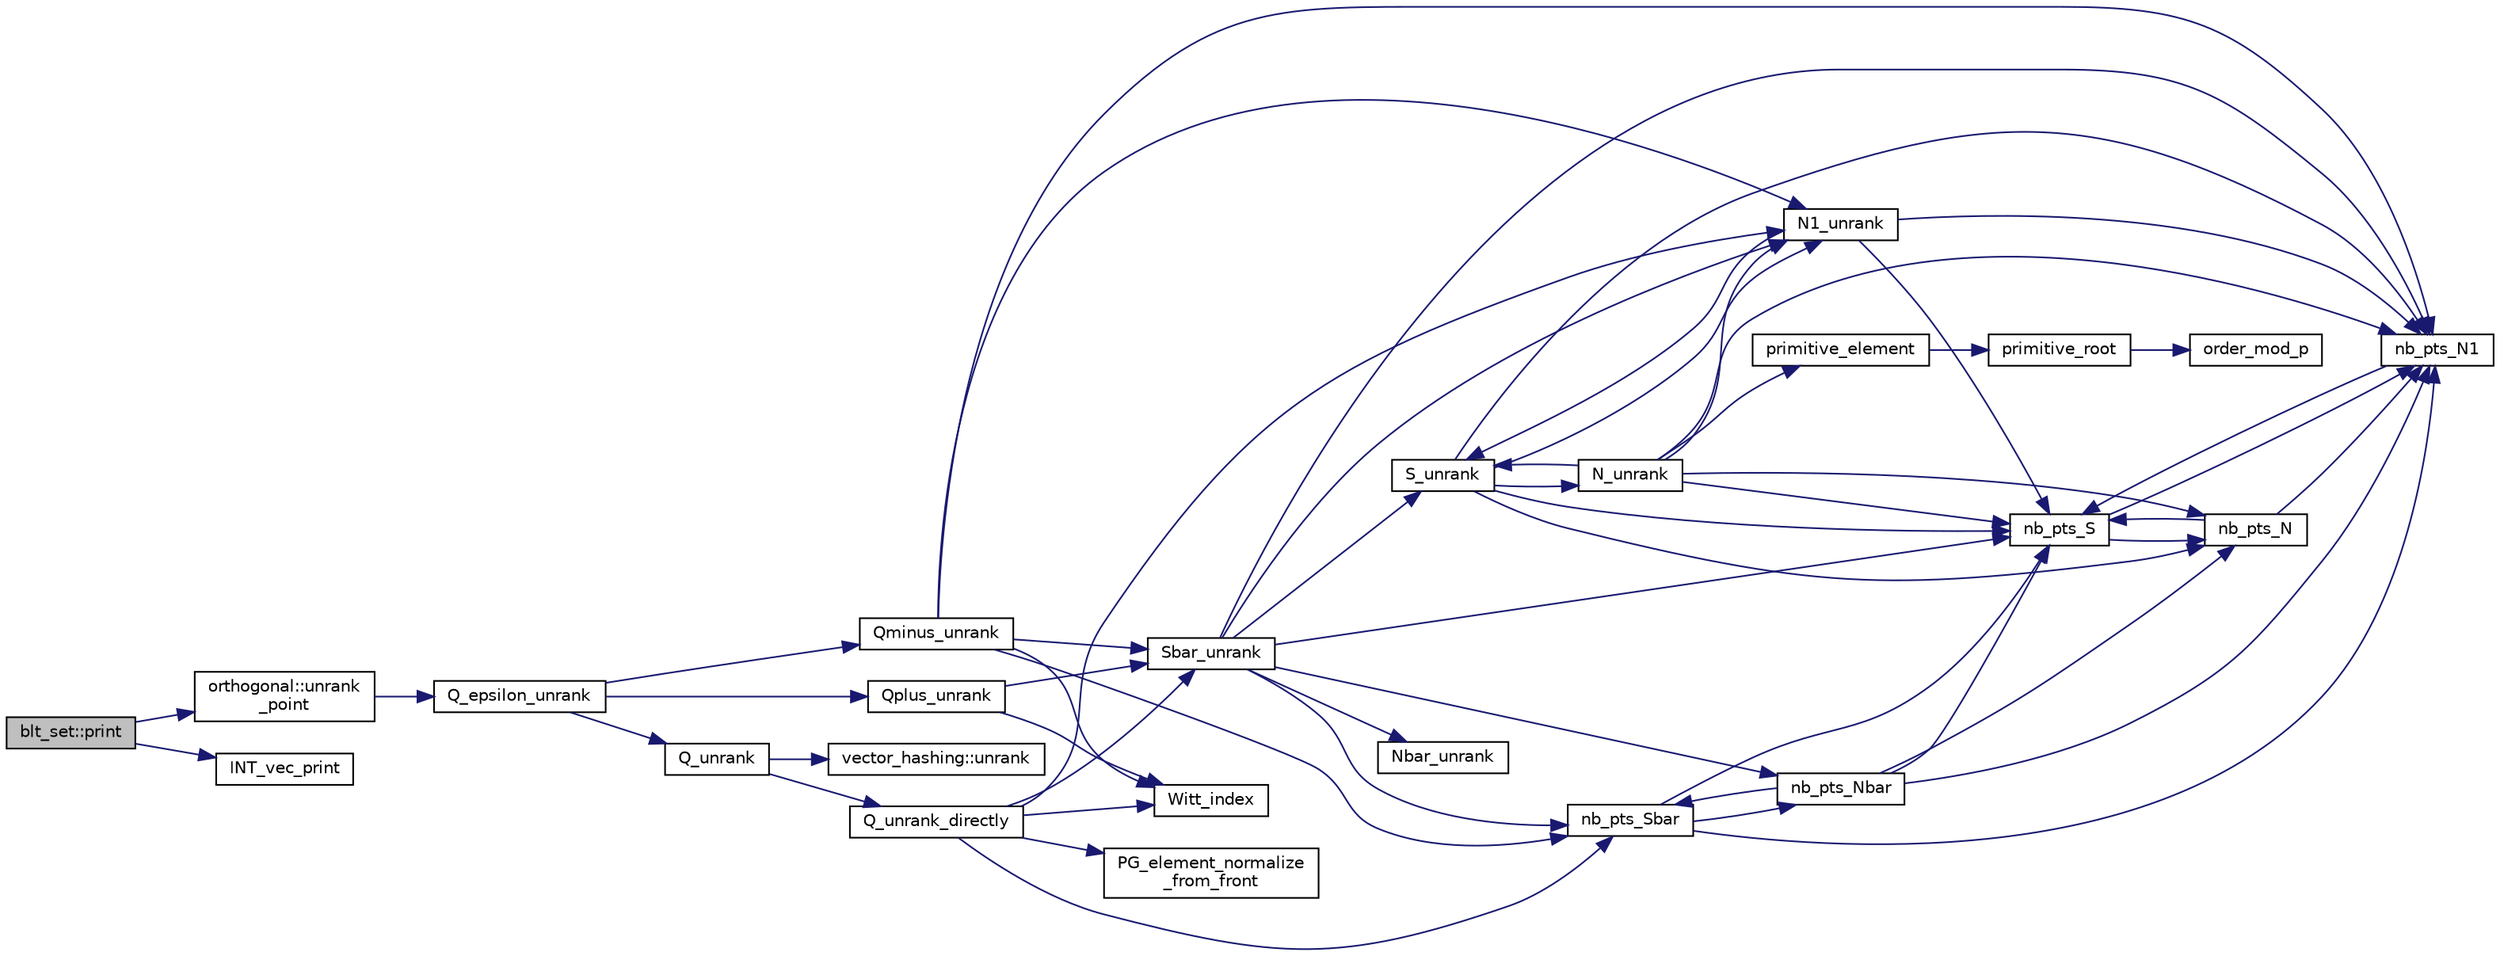 digraph "blt_set::print"
{
  edge [fontname="Helvetica",fontsize="10",labelfontname="Helvetica",labelfontsize="10"];
  node [fontname="Helvetica",fontsize="10",shape=record];
  rankdir="LR";
  Node2179 [label="blt_set::print",height=0.2,width=0.4,color="black", fillcolor="grey75", style="filled", fontcolor="black"];
  Node2179 -> Node2180 [color="midnightblue",fontsize="10",style="solid",fontname="Helvetica"];
  Node2180 [label="orthogonal::unrank\l_point",height=0.2,width=0.4,color="black", fillcolor="white", style="filled",URL="$d7/daa/classorthogonal.html#ab655117100f7c66c19817b84ac5ac0a0"];
  Node2180 -> Node2181 [color="midnightblue",fontsize="10",style="solid",fontname="Helvetica"];
  Node2181 [label="Q_epsilon_unrank",height=0.2,width=0.4,color="black", fillcolor="white", style="filled",URL="$d4/d67/geometry_8h.html#af162c4d30d4a6528299e37551c353e7b"];
  Node2181 -> Node2182 [color="midnightblue",fontsize="10",style="solid",fontname="Helvetica"];
  Node2182 [label="Q_unrank",height=0.2,width=0.4,color="black", fillcolor="white", style="filled",URL="$db/da0/lib_2foundations_2geometry_2orthogonal__points_8_c.html#a6d02923d5b54ef796934e753e6f5b65b"];
  Node2182 -> Node2183 [color="midnightblue",fontsize="10",style="solid",fontname="Helvetica"];
  Node2183 [label="vector_hashing::unrank",height=0.2,width=0.4,color="black", fillcolor="white", style="filled",URL="$d8/daa/classvector__hashing.html#abbebd3a96a6d27a34b9b49af99e2ed3d"];
  Node2182 -> Node2184 [color="midnightblue",fontsize="10",style="solid",fontname="Helvetica"];
  Node2184 [label="Q_unrank_directly",height=0.2,width=0.4,color="black", fillcolor="white", style="filled",URL="$db/da0/lib_2foundations_2geometry_2orthogonal__points_8_c.html#a105e7e72249e78fcf0785c69099d90ce"];
  Node2184 -> Node2185 [color="midnightblue",fontsize="10",style="solid",fontname="Helvetica"];
  Node2185 [label="Witt_index",height=0.2,width=0.4,color="black", fillcolor="white", style="filled",URL="$db/da0/lib_2foundations_2geometry_2orthogonal__points_8_c.html#ab3483ecb9859a6758f82b5327da50534"];
  Node2184 -> Node2186 [color="midnightblue",fontsize="10",style="solid",fontname="Helvetica"];
  Node2186 [label="nb_pts_Sbar",height=0.2,width=0.4,color="black", fillcolor="white", style="filled",URL="$db/da0/lib_2foundations_2geometry_2orthogonal__points_8_c.html#a986dda26505c9934c771578b084f67cc"];
  Node2186 -> Node2187 [color="midnightblue",fontsize="10",style="solid",fontname="Helvetica"];
  Node2187 [label="nb_pts_S",height=0.2,width=0.4,color="black", fillcolor="white", style="filled",URL="$db/da0/lib_2foundations_2geometry_2orthogonal__points_8_c.html#a9bc3dec6e722644d182738102c3e04f3"];
  Node2187 -> Node2188 [color="midnightblue",fontsize="10",style="solid",fontname="Helvetica"];
  Node2188 [label="nb_pts_N",height=0.2,width=0.4,color="black", fillcolor="white", style="filled",URL="$db/da0/lib_2foundations_2geometry_2orthogonal__points_8_c.html#a93e16898c27b1d1c0a6405a7b0615ba6"];
  Node2188 -> Node2187 [color="midnightblue",fontsize="10",style="solid",fontname="Helvetica"];
  Node2188 -> Node2189 [color="midnightblue",fontsize="10",style="solid",fontname="Helvetica"];
  Node2189 [label="nb_pts_N1",height=0.2,width=0.4,color="black", fillcolor="white", style="filled",URL="$db/da0/lib_2foundations_2geometry_2orthogonal__points_8_c.html#ae0f2e1c76523db67b4ec9629ccc35bc6"];
  Node2189 -> Node2187 [color="midnightblue",fontsize="10",style="solid",fontname="Helvetica"];
  Node2187 -> Node2189 [color="midnightblue",fontsize="10",style="solid",fontname="Helvetica"];
  Node2186 -> Node2190 [color="midnightblue",fontsize="10",style="solid",fontname="Helvetica"];
  Node2190 [label="nb_pts_Nbar",height=0.2,width=0.4,color="black", fillcolor="white", style="filled",URL="$db/da0/lib_2foundations_2geometry_2orthogonal__points_8_c.html#a51b4684a176c6841fd3cd6c34c684c2c"];
  Node2190 -> Node2186 [color="midnightblue",fontsize="10",style="solid",fontname="Helvetica"];
  Node2190 -> Node2188 [color="midnightblue",fontsize="10",style="solid",fontname="Helvetica"];
  Node2190 -> Node2187 [color="midnightblue",fontsize="10",style="solid",fontname="Helvetica"];
  Node2190 -> Node2189 [color="midnightblue",fontsize="10",style="solid",fontname="Helvetica"];
  Node2186 -> Node2189 [color="midnightblue",fontsize="10",style="solid",fontname="Helvetica"];
  Node2184 -> Node2191 [color="midnightblue",fontsize="10",style="solid",fontname="Helvetica"];
  Node2191 [label="Sbar_unrank",height=0.2,width=0.4,color="black", fillcolor="white", style="filled",URL="$db/da0/lib_2foundations_2geometry_2orthogonal__points_8_c.html#a65d9b9ccfff12dd92f4f4e8360701c98"];
  Node2191 -> Node2186 [color="midnightblue",fontsize="10",style="solid",fontname="Helvetica"];
  Node2191 -> Node2187 [color="midnightblue",fontsize="10",style="solid",fontname="Helvetica"];
  Node2191 -> Node2192 [color="midnightblue",fontsize="10",style="solid",fontname="Helvetica"];
  Node2192 [label="S_unrank",height=0.2,width=0.4,color="black", fillcolor="white", style="filled",URL="$db/da0/lib_2foundations_2geometry_2orthogonal__points_8_c.html#a18964a35af25f1b4a85f4eaeb1543d92"];
  Node2192 -> Node2187 [color="midnightblue",fontsize="10",style="solid",fontname="Helvetica"];
  Node2192 -> Node2188 [color="midnightblue",fontsize="10",style="solid",fontname="Helvetica"];
  Node2192 -> Node2189 [color="midnightblue",fontsize="10",style="solid",fontname="Helvetica"];
  Node2192 -> Node2193 [color="midnightblue",fontsize="10",style="solid",fontname="Helvetica"];
  Node2193 [label="N_unrank",height=0.2,width=0.4,color="black", fillcolor="white", style="filled",URL="$db/da0/lib_2foundations_2geometry_2orthogonal__points_8_c.html#ab79724bd19da3bc1b383550113f9d7aa"];
  Node2193 -> Node2187 [color="midnightblue",fontsize="10",style="solid",fontname="Helvetica"];
  Node2193 -> Node2188 [color="midnightblue",fontsize="10",style="solid",fontname="Helvetica"];
  Node2193 -> Node2192 [color="midnightblue",fontsize="10",style="solid",fontname="Helvetica"];
  Node2193 -> Node2189 [color="midnightblue",fontsize="10",style="solid",fontname="Helvetica"];
  Node2193 -> Node2194 [color="midnightblue",fontsize="10",style="solid",fontname="Helvetica"];
  Node2194 [label="N1_unrank",height=0.2,width=0.4,color="black", fillcolor="white", style="filled",URL="$db/da0/lib_2foundations_2geometry_2orthogonal__points_8_c.html#aa9427e27f7f207c1baff3a34cc5d78cf"];
  Node2194 -> Node2187 [color="midnightblue",fontsize="10",style="solid",fontname="Helvetica"];
  Node2194 -> Node2189 [color="midnightblue",fontsize="10",style="solid",fontname="Helvetica"];
  Node2194 -> Node2192 [color="midnightblue",fontsize="10",style="solid",fontname="Helvetica"];
  Node2193 -> Node2195 [color="midnightblue",fontsize="10",style="solid",fontname="Helvetica"];
  Node2195 [label="primitive_element",height=0.2,width=0.4,color="black", fillcolor="white", style="filled",URL="$db/da0/lib_2foundations_2geometry_2orthogonal__points_8_c.html#a97350390ec02c8cd9f54751708e28768"];
  Node2195 -> Node2196 [color="midnightblue",fontsize="10",style="solid",fontname="Helvetica"];
  Node2196 [label="primitive_root",height=0.2,width=0.4,color="black", fillcolor="white", style="filled",URL="$de/dc5/algebra__and__number__theory_8h.html#a0b6f7619d12ff2c4e60b852b820b0972"];
  Node2196 -> Node2197 [color="midnightblue",fontsize="10",style="solid",fontname="Helvetica"];
  Node2197 [label="order_mod_p",height=0.2,width=0.4,color="black", fillcolor="white", style="filled",URL="$df/dda/number__theory_8_c.html#aa38aa7e68ab81726a4462995135456b2"];
  Node2192 -> Node2194 [color="midnightblue",fontsize="10",style="solid",fontname="Helvetica"];
  Node2191 -> Node2190 [color="midnightblue",fontsize="10",style="solid",fontname="Helvetica"];
  Node2191 -> Node2189 [color="midnightblue",fontsize="10",style="solid",fontname="Helvetica"];
  Node2191 -> Node2198 [color="midnightblue",fontsize="10",style="solid",fontname="Helvetica"];
  Node2198 [label="Nbar_unrank",height=0.2,width=0.4,color="black", fillcolor="white", style="filled",URL="$db/da0/lib_2foundations_2geometry_2orthogonal__points_8_c.html#ad641d8fb061c898a2c18266e263fb278"];
  Node2191 -> Node2194 [color="midnightblue",fontsize="10",style="solid",fontname="Helvetica"];
  Node2184 -> Node2199 [color="midnightblue",fontsize="10",style="solid",fontname="Helvetica"];
  Node2199 [label="PG_element_normalize\l_from_front",height=0.2,width=0.4,color="black", fillcolor="white", style="filled",URL="$d4/d67/geometry_8h.html#af675caf5f9975573455c8d93cb56bf95"];
  Node2184 -> Node2194 [color="midnightblue",fontsize="10",style="solid",fontname="Helvetica"];
  Node2181 -> Node2200 [color="midnightblue",fontsize="10",style="solid",fontname="Helvetica"];
  Node2200 [label="Qplus_unrank",height=0.2,width=0.4,color="black", fillcolor="white", style="filled",URL="$db/da0/lib_2foundations_2geometry_2orthogonal__points_8_c.html#ad50512edd586919700e033744b4a03c8"];
  Node2200 -> Node2185 [color="midnightblue",fontsize="10",style="solid",fontname="Helvetica"];
  Node2200 -> Node2191 [color="midnightblue",fontsize="10",style="solid",fontname="Helvetica"];
  Node2181 -> Node2201 [color="midnightblue",fontsize="10",style="solid",fontname="Helvetica"];
  Node2201 [label="Qminus_unrank",height=0.2,width=0.4,color="black", fillcolor="white", style="filled",URL="$db/da0/lib_2foundations_2geometry_2orthogonal__points_8_c.html#ac2dd18f435ab479095b836a483c12c7d"];
  Node2201 -> Node2185 [color="midnightblue",fontsize="10",style="solid",fontname="Helvetica"];
  Node2201 -> Node2186 [color="midnightblue",fontsize="10",style="solid",fontname="Helvetica"];
  Node2201 -> Node2191 [color="midnightblue",fontsize="10",style="solid",fontname="Helvetica"];
  Node2201 -> Node2189 [color="midnightblue",fontsize="10",style="solid",fontname="Helvetica"];
  Node2201 -> Node2194 [color="midnightblue",fontsize="10",style="solid",fontname="Helvetica"];
  Node2179 -> Node2202 [color="midnightblue",fontsize="10",style="solid",fontname="Helvetica"];
  Node2202 [label="INT_vec_print",height=0.2,width=0.4,color="black", fillcolor="white", style="filled",URL="$df/dbf/sajeeb_8_c.html#a79a5901af0b47dd0d694109543c027fe"];
}
